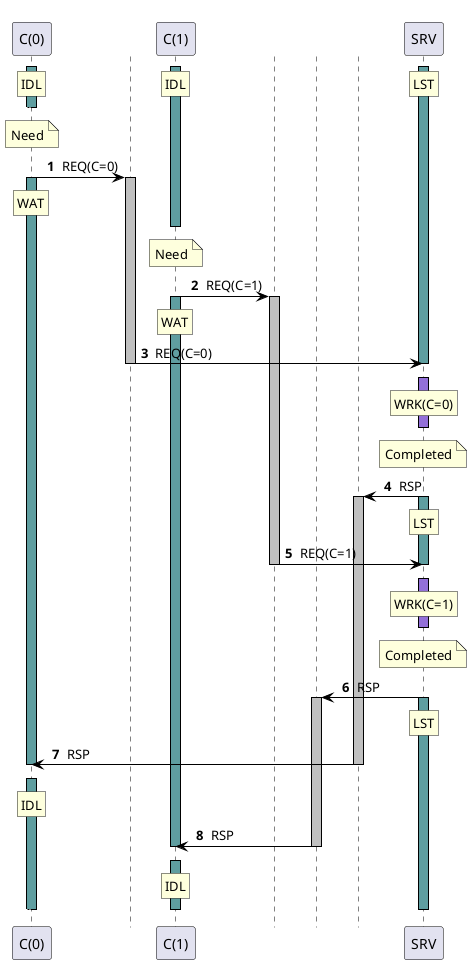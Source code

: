 @startuml
autonumber " <b>#</b> "
skinparam shadowing false
skinparam sequence {
ArrowColor Black
ActorBorderColor Black
LifeLineBorderColor Black
LifeLineBackgroundColor Black
ParticipantBorderColor Black
}
skinparam ControlBorderColor White
skinparam ControlBackgroundColor White
participant "C(0)" as A0 order 10100
activate A0 #CadetBlue
participant "C(1)" as A1 order 10200
activate A1 #CadetBlue
participant "SRV" as A2 order 10300
activate A2 #CadetBlue
rnote over A0 : IDL
/ rnote over A1 : IDL
/ rnote over A2 : LST
autonumber stop
[<[#White]-- A0
autonumber resume
deactivate A0
note over A0 : Need
control " " as T0 order 10101
A0 -> T0 : REQ(C=0)
activate T0 #Silver
activate A0 #CadetBlue
rnote over A0 : WAT
autonumber stop
[<[#White]-- A0
autonumber resume
deactivate A1
note over A1 : Need
control " " as T1 order 10201
A1 -> T1 : REQ(C=1)
activate T1 #Silver
activate A1 #CadetBlue
rnote over A1 : WAT
T0 -> A2 : REQ(C=0)
deactivate T0
deactivate A2
autonumber stop
[<[#White]-- A0
autonumber resume
activate A2 #MediumPurple
rnote over A2 : WRK(C=0)
autonumber stop
[<[#White]-- A0
autonumber resume
deactivate A2
note over A2 : Completed
control " " as T2 order 10299
A2 -> T2 : RSP
activate T2 #Silver
activate A2 #CadetBlue
rnote over A2 : LST
T1 -> A2 : REQ(C=1)
deactivate T1
deactivate A2
autonumber stop
[<[#White]-- A0
autonumber resume
activate A2 #MediumPurple
rnote over A2 : WRK(C=1)
autonumber stop
[<[#White]-- A0
autonumber resume
deactivate A2
note over A2 : Completed
control " " as T3 order 10298
A2 -> T3 : RSP
activate T3 #Silver
activate A2 #CadetBlue
rnote over A2 : LST
T2 -> A0 : RSP
deactivate T2
deactivate A0
autonumber stop
[<[#White]-- A0
autonumber resume
activate A0 #CadetBlue
rnote over A0 : IDL
T3 -> A1 : RSP
deactivate T3
deactivate A1
autonumber stop
[<[#White]-- A0
autonumber resume
activate A1 #CadetBlue
rnote over A1 : IDL
autonumber stop
[<[#White]-- A0
autonumber resume
deactivate A0
deactivate A1
deactivate A2
@enduml
